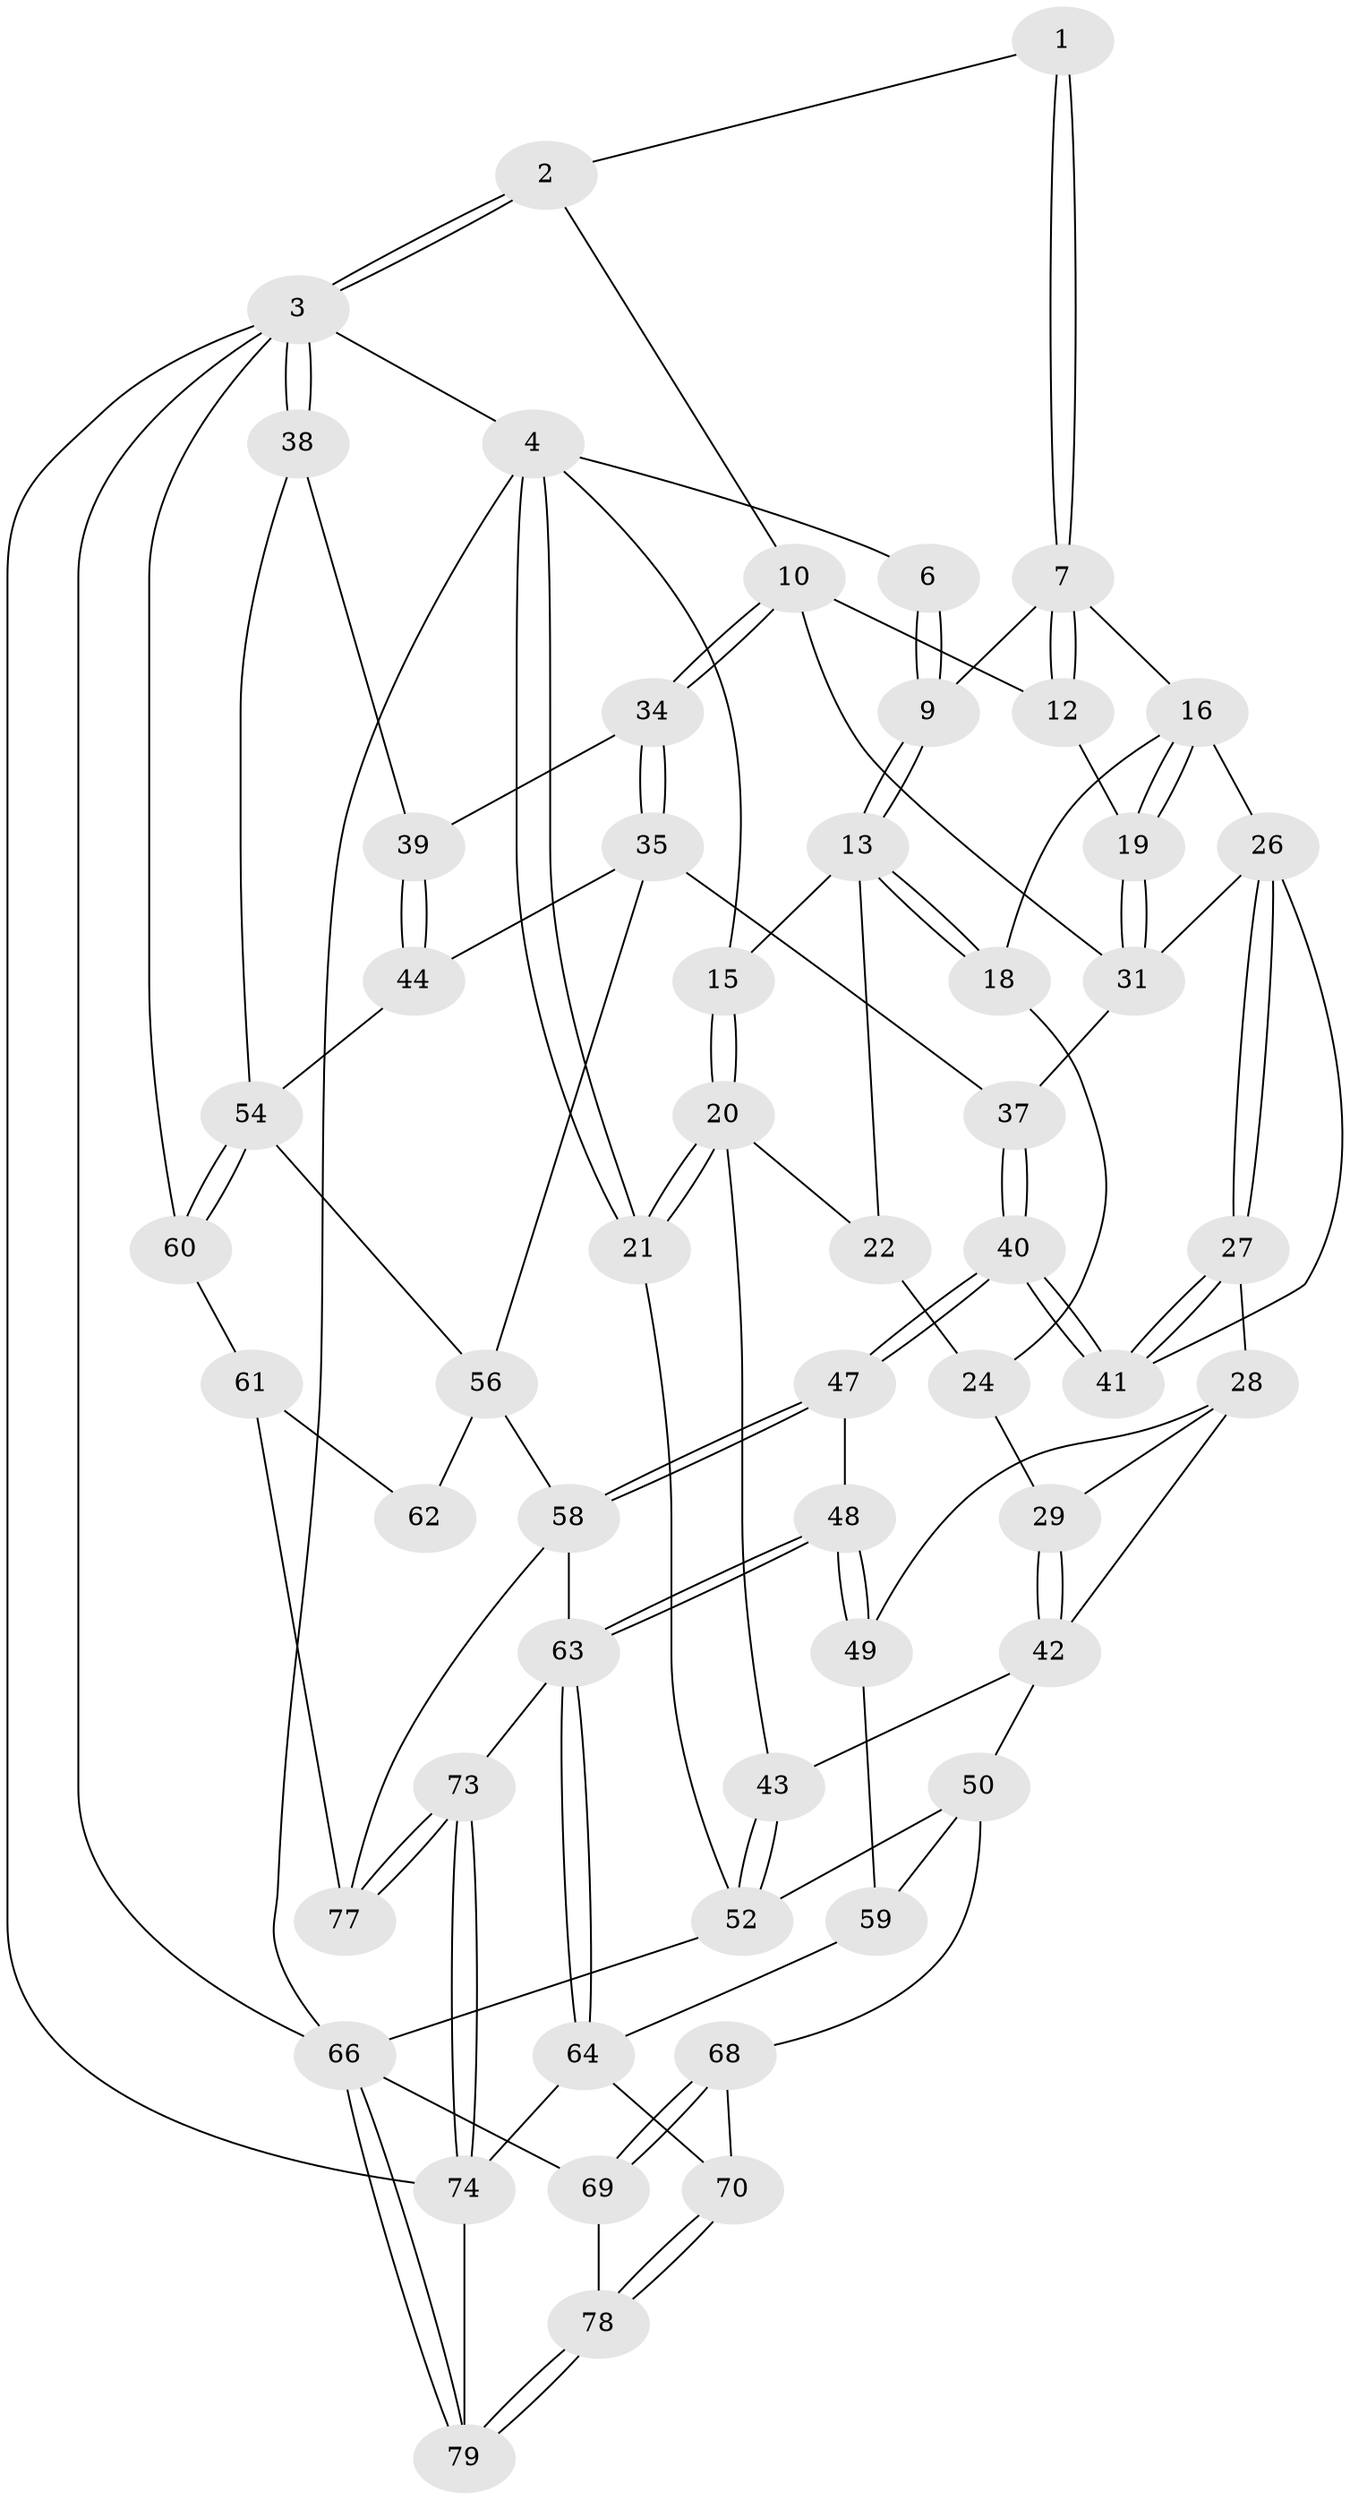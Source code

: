 // original degree distribution, {3: 0.025, 4: 0.2125, 6: 0.1875, 5: 0.575}
// Generated by graph-tools (version 1.1) at 2025/11/02/27/25 16:11:52]
// undirected, 56 vertices, 128 edges
graph export_dot {
graph [start="1"]
  node [color=gray90,style=filled];
  1 [pos="+0.533268831354964+0"];
  2 [pos="+0.8520238057090598+0"];
  3 [pos="+1+0",super="+80"];
  4 [pos="+0+0",super="+5"];
  6 [pos="+0.42901314002130214+0"];
  7 [pos="+0.601594429248425+0.13258392456317247",super="+8"];
  9 [pos="+0.40013405316466855+0.03262299217573923"];
  10 [pos="+0.8064200204900361+0.18714231782844606",super="+11"];
  12 [pos="+0.6174891377831346+0.14289482830649236"];
  13 [pos="+0.3058113118673745+0.18859765774283468",super="+14"];
  15 [pos="+0.147146523319813+0.11898062963655749"];
  16 [pos="+0.4628043539956943+0.2411579335236257",super="+17"];
  18 [pos="+0.3146242989374654+0.20311207651455762"];
  19 [pos="+0.5283294681199179+0.2990852822216634"];
  20 [pos="+0+0.3888642240860886",super="+23"];
  21 [pos="+0+0.39406636367917425"];
  22 [pos="+0.11509774060476584+0.37106509987833103",super="+25"];
  24 [pos="+0.2849872399075066+0.2546569413739007",super="+30"];
  26 [pos="+0.35932412183226736+0.33644843417179127",super="+32"];
  27 [pos="+0.35015019415169063+0.4229018294281584"];
  28 [pos="+0.33322904065764847+0.44128573763357903",super="+45"];
  29 [pos="+0.29931360362154547+0.4349805241546506"];
  31 [pos="+0.5403065359708975+0.3214389477261657",super="+33"];
  34 [pos="+0.817098530920894+0.1979790676410281"];
  35 [pos="+0.7778219775824895+0.4875182723295139",super="+36"];
  37 [pos="+0.639009938948992+0.5160819647003198"];
  38 [pos="+1+0.29311126370770824"];
  39 [pos="+1+0.2825065904226298"];
  40 [pos="+0.5972753645751576+0.5266406535130371"];
  41 [pos="+0.5374935882531677+0.4308643347388243"];
  42 [pos="+0.16317464050197536+0.4666326599732484",super="+46"];
  43 [pos="+0.11559451880173528+0.4472553111393006"];
  44 [pos="+0.85206186899638+0.50555931463697"];
  47 [pos="+0.5307490613047939+0.6366530888614093"];
  48 [pos="+0.5191965122649227+0.6454626777167555"];
  49 [pos="+0.46560161494266245+0.6359458560504672"];
  50 [pos="+0.1923750383075141+0.6833063513503042",super="+51"];
  52 [pos="+0.13129705083504153+0.6749763474404181",super="+53"];
  54 [pos="+1+0.6905578413123602",super="+55"];
  56 [pos="+0.789474777927554+0.6972630965606779",super="+57"];
  58 [pos="+0.777550266431429+0.7680965763840738",super="+71"];
  59 [pos="+0.36349580569251405+0.7118940063824"];
  60 [pos="+1+0.7912993254057997"];
  61 [pos="+1+0.7944472893088294",super="+76"];
  62 [pos="+0.9604842656272893+0.7961625243443443"];
  63 [pos="+0.514974043165611+0.7463262597306828",super="+72"];
  64 [pos="+0.363142497109001+0.9703029455710863",super="+65"];
  66 [pos="+0+1",super="+67"];
  68 [pos="+0.16228666053434715+0.7365127317956153"];
  69 [pos="+0+0.8515059301955827"];
  70 [pos="+0.23453781749751057+0.8158313018079025"];
  73 [pos="+0.6631818414362372+1"];
  74 [pos="+0.6590026546266005+1",super="+75"];
  77 [pos="+0.7168183974639702+1"];
  78 [pos="+0.10696155917719252+0.9406024534674714"];
  79 [pos="+0.30392446542417917+1"];
  1 -- 2;
  1 -- 7;
  1 -- 7;
  2 -- 3;
  2 -- 3;
  2 -- 10;
  3 -- 4;
  3 -- 38;
  3 -- 38;
  3 -- 66;
  3 -- 60;
  3 -- 74;
  4 -- 21;
  4 -- 21;
  4 -- 66;
  4 -- 6;
  4 -- 15;
  6 -- 9;
  6 -- 9;
  7 -- 12;
  7 -- 12;
  7 -- 16;
  7 -- 9;
  9 -- 13;
  9 -- 13;
  10 -- 34;
  10 -- 34;
  10 -- 12;
  10 -- 31;
  12 -- 19;
  13 -- 18;
  13 -- 18;
  13 -- 22;
  13 -- 15;
  15 -- 20;
  15 -- 20;
  16 -- 19;
  16 -- 19;
  16 -- 18;
  16 -- 26;
  18 -- 24;
  19 -- 31;
  19 -- 31;
  20 -- 21;
  20 -- 21;
  20 -- 43;
  20 -- 22;
  21 -- 52;
  22 -- 24 [weight=2];
  24 -- 29;
  26 -- 27;
  26 -- 27;
  26 -- 41;
  26 -- 31;
  27 -- 28;
  27 -- 41;
  27 -- 41;
  28 -- 29;
  28 -- 49;
  28 -- 42;
  29 -- 42;
  29 -- 42;
  31 -- 37;
  34 -- 35;
  34 -- 35;
  34 -- 39;
  35 -- 44;
  35 -- 56;
  35 -- 37;
  37 -- 40;
  37 -- 40;
  38 -- 39;
  38 -- 54;
  39 -- 44;
  39 -- 44;
  40 -- 41;
  40 -- 41;
  40 -- 47;
  40 -- 47;
  42 -- 43;
  42 -- 50;
  43 -- 52;
  43 -- 52;
  44 -- 54;
  47 -- 48;
  47 -- 58;
  47 -- 58;
  48 -- 49;
  48 -- 49;
  48 -- 63;
  48 -- 63;
  49 -- 59;
  50 -- 59;
  50 -- 52;
  50 -- 68;
  52 -- 66;
  54 -- 60;
  54 -- 60;
  54 -- 56;
  56 -- 58;
  56 -- 62;
  58 -- 77;
  58 -- 63;
  59 -- 64;
  60 -- 61;
  61 -- 62 [weight=2];
  61 -- 77;
  63 -- 64;
  63 -- 64;
  63 -- 73;
  64 -- 70;
  64 -- 74;
  66 -- 79;
  66 -- 79;
  66 -- 69;
  68 -- 69;
  68 -- 69;
  68 -- 70;
  69 -- 78;
  70 -- 78;
  70 -- 78;
  73 -- 74;
  73 -- 74;
  73 -- 77;
  73 -- 77;
  74 -- 79;
  78 -- 79;
  78 -- 79;
}
